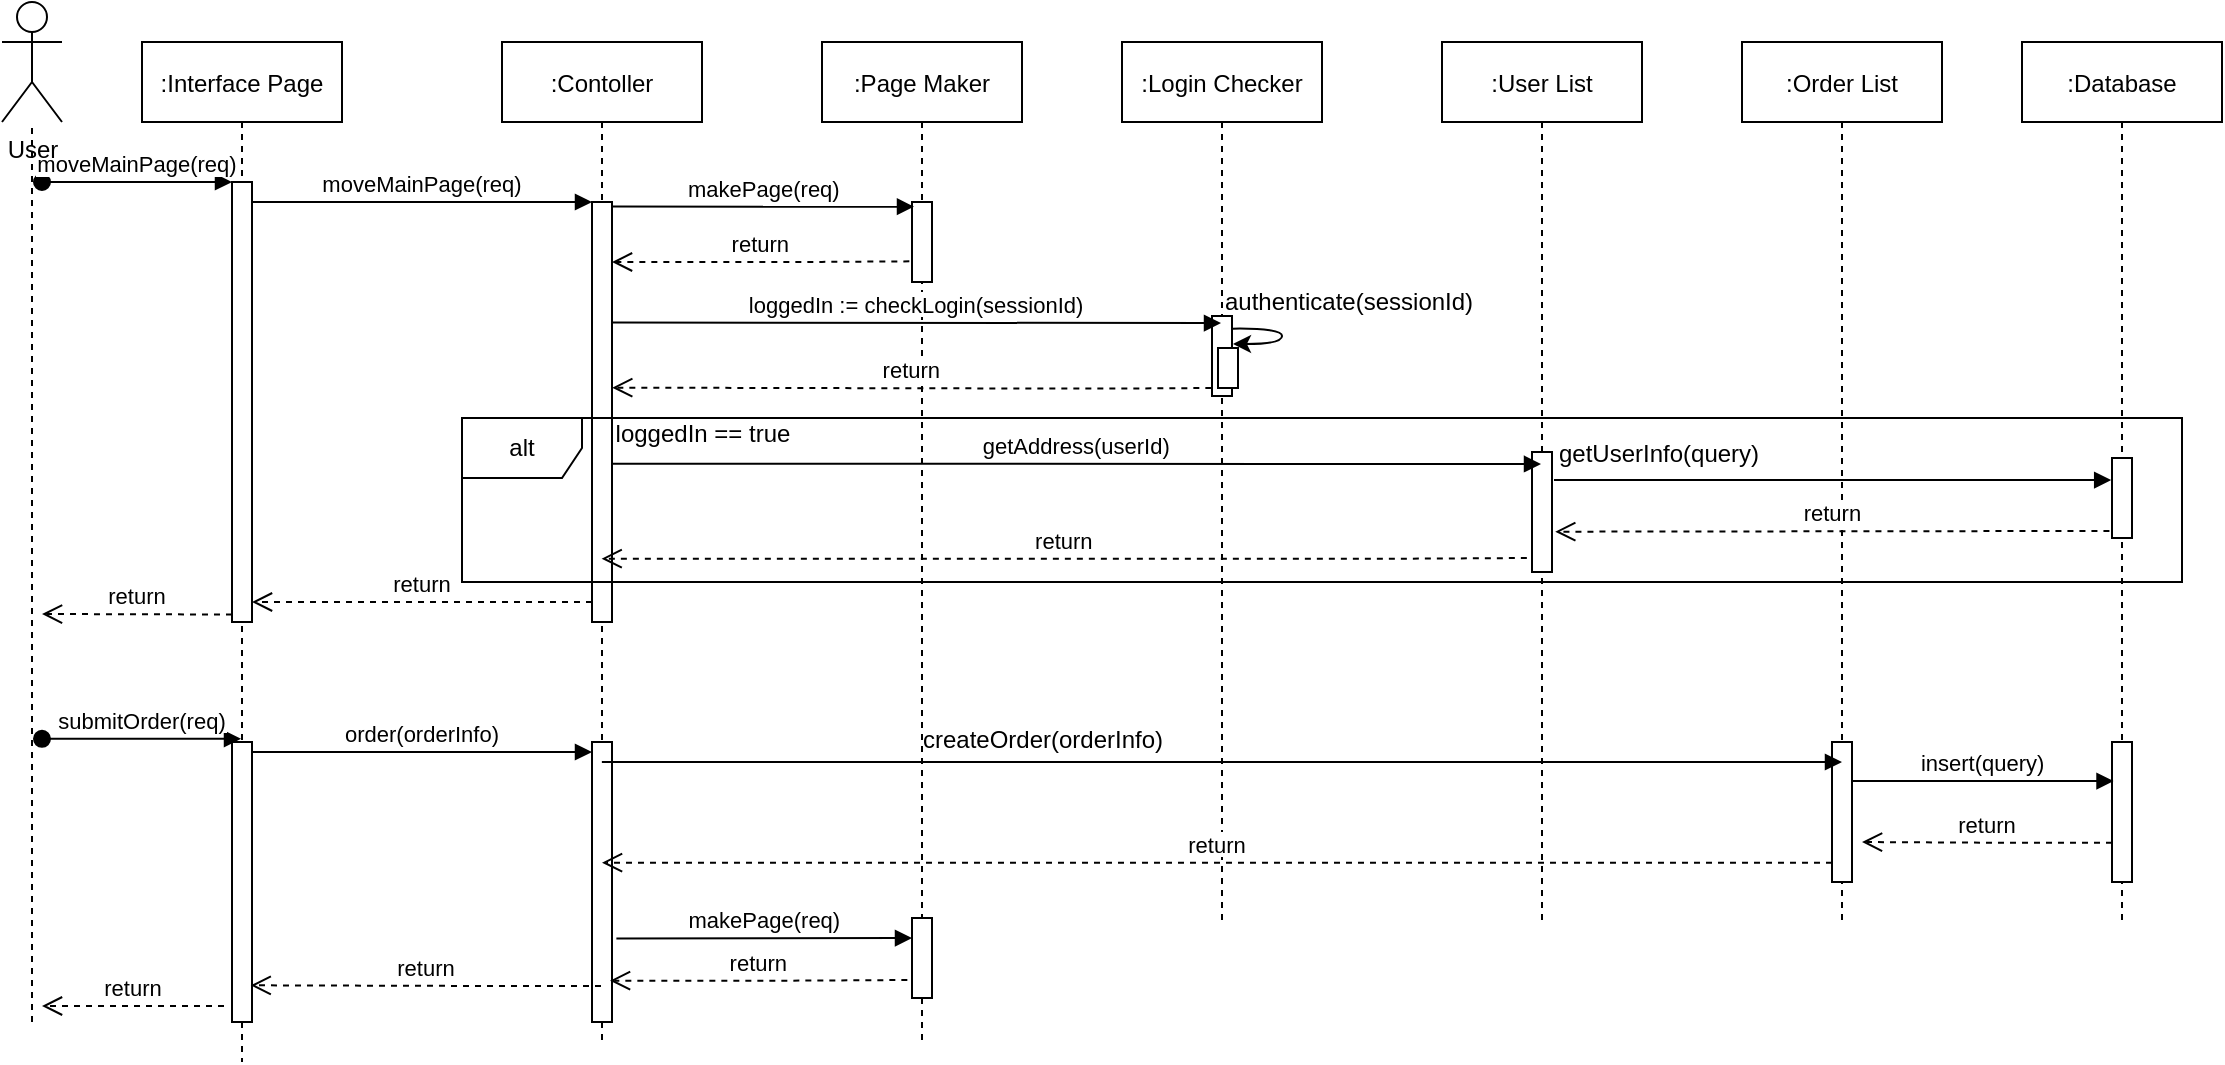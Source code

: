 <mxfile version="14.6.11" type="onedrive"><diagram id="kgpKYQtTHZ0yAKxKKP6v" name="Page-1"><mxGraphModel dx="1426" dy="945" grid="1" gridSize="10" guides="1" tooltips="1" connect="1" arrows="1" fold="1" page="1" pageScale="1" pageWidth="1500" pageHeight="1000" math="0" shadow="0"><root><mxCell id="0"/><mxCell id="1" parent="0"/><mxCell id="3nuBFxr9cyL0pnOWT2aG-1" value=":Interface Page" style="shape=umlLifeline;perimeter=lifelinePerimeter;container=1;collapsible=0;recursiveResize=0;rounded=0;shadow=0;strokeWidth=1;" parent="1" vertex="1"><mxGeometry x="120" y="80" width="100" height="510" as="geometry"/></mxCell><mxCell id="3nuBFxr9cyL0pnOWT2aG-2" value="" style="points=[];perimeter=orthogonalPerimeter;rounded=0;shadow=0;strokeWidth=1;" parent="3nuBFxr9cyL0pnOWT2aG-1" vertex="1"><mxGeometry x="45" y="70" width="10" height="220" as="geometry"/></mxCell><mxCell id="3nuBFxr9cyL0pnOWT2aG-3" value="moveMainPage(req)" style="verticalAlign=bottom;startArrow=oval;endArrow=block;startSize=8;shadow=0;strokeWidth=1;" parent="3nuBFxr9cyL0pnOWT2aG-1" target="3nuBFxr9cyL0pnOWT2aG-2" edge="1"><mxGeometry relative="1" as="geometry"><mxPoint x="-50" y="70" as="sourcePoint"/></mxGeometry></mxCell><mxCell id="El_NA_pvRrOUa3rQmNa3-48" value="" style="points=[];perimeter=orthogonalPerimeter;rounded=0;shadow=0;strokeWidth=1;" parent="3nuBFxr9cyL0pnOWT2aG-1" vertex="1"><mxGeometry x="45" y="350" width="10" height="140" as="geometry"/></mxCell><mxCell id="3nuBFxr9cyL0pnOWT2aG-5" value=":Contoller" style="shape=umlLifeline;perimeter=lifelinePerimeter;container=1;collapsible=0;recursiveResize=0;rounded=0;shadow=0;strokeWidth=1;" parent="1" vertex="1"><mxGeometry x="300" y="80" width="100" height="500" as="geometry"/></mxCell><mxCell id="3nuBFxr9cyL0pnOWT2aG-6" value="" style="points=[];perimeter=orthogonalPerimeter;rounded=0;shadow=0;strokeWidth=1;" parent="3nuBFxr9cyL0pnOWT2aG-5" vertex="1"><mxGeometry x="45" y="80" width="10" height="210" as="geometry"/></mxCell><mxCell id="El_NA_pvRrOUa3rQmNa3-54" value="" style="points=[];perimeter=orthogonalPerimeter;rounded=0;shadow=0;strokeWidth=1;" parent="3nuBFxr9cyL0pnOWT2aG-5" vertex="1"><mxGeometry x="45" y="350" width="10" height="140" as="geometry"/></mxCell><mxCell id="3nuBFxr9cyL0pnOWT2aG-8" value="moveMainPage(req)" style="verticalAlign=bottom;endArrow=block;entryX=0;entryY=0;shadow=0;strokeWidth=1;" parent="1" source="3nuBFxr9cyL0pnOWT2aG-2" target="3nuBFxr9cyL0pnOWT2aG-6" edge="1"><mxGeometry relative="1" as="geometry"><mxPoint x="275" y="160" as="sourcePoint"/></mxGeometry></mxCell><mxCell id="El_NA_pvRrOUa3rQmNa3-11" value=":Page Maker" style="shape=umlLifeline;perimeter=lifelinePerimeter;container=1;collapsible=0;recursiveResize=0;rounded=0;shadow=0;strokeWidth=1;" parent="1" vertex="1"><mxGeometry x="460" y="80" width="100" height="500" as="geometry"/></mxCell><mxCell id="El_NA_pvRrOUa3rQmNa3-12" value="" style="points=[];perimeter=orthogonalPerimeter;rounded=0;shadow=0;strokeWidth=1;" parent="El_NA_pvRrOUa3rQmNa3-11" vertex="1"><mxGeometry x="45" y="80" width="10" height="40" as="geometry"/></mxCell><mxCell id="El_NA_pvRrOUa3rQmNa3-59" value="" style="points=[];perimeter=orthogonalPerimeter;rounded=0;shadow=0;strokeWidth=1;" parent="El_NA_pvRrOUa3rQmNa3-11" vertex="1"><mxGeometry x="45" y="438" width="10" height="40" as="geometry"/></mxCell><mxCell id="El_NA_pvRrOUa3rQmNa3-13" value="makePage(req)" style="verticalAlign=bottom;endArrow=block;entryX=0.1;entryY=0.058;shadow=0;strokeWidth=1;entryDx=0;entryDy=0;entryPerimeter=0;exitX=1.044;exitY=0.011;exitDx=0;exitDy=0;exitPerimeter=0;" parent="1" source="3nuBFxr9cyL0pnOWT2aG-6" target="El_NA_pvRrOUa3rQmNa3-12" edge="1"><mxGeometry relative="1" as="geometry"><mxPoint x="360" y="162" as="sourcePoint"/><mxPoint x="530" y="150" as="targetPoint"/></mxGeometry></mxCell><mxCell id="El_NA_pvRrOUa3rQmNa3-20" value="return" style="verticalAlign=bottom;endArrow=open;dashed=1;endSize=8;shadow=0;strokeWidth=1;exitX=-0.133;exitY=0.742;exitDx=0;exitDy=0;exitPerimeter=0;" parent="1" source="El_NA_pvRrOUa3rQmNa3-12" target="3nuBFxr9cyL0pnOWT2aG-6" edge="1"><mxGeometry relative="1" as="geometry"><mxPoint x="320" y="190" as="targetPoint"/><mxPoint x="490" y="190" as="sourcePoint"/><Array as="points"><mxPoint x="450" y="190"/></Array></mxGeometry></mxCell><mxCell id="El_NA_pvRrOUa3rQmNa3-23" value=":Login Checker" style="shape=umlLifeline;perimeter=lifelinePerimeter;container=1;collapsible=0;recursiveResize=0;rounded=0;shadow=0;strokeWidth=1;" parent="1" vertex="1"><mxGeometry x="610" y="80" width="100" height="440" as="geometry"/></mxCell><mxCell id="El_NA_pvRrOUa3rQmNa3-24" value="" style="points=[];perimeter=orthogonalPerimeter;rounded=0;shadow=0;strokeWidth=1;" parent="El_NA_pvRrOUa3rQmNa3-23" vertex="1"><mxGeometry x="45" y="137" width="10" height="40" as="geometry"/></mxCell><mxCell id="El_NA_pvRrOUa3rQmNa3-27" value="loggedIn := checkLogin(sessionId)" style="verticalAlign=bottom;endArrow=block;shadow=0;strokeWidth=1;exitX=1.004;exitY=0.287;exitDx=0;exitDy=0;exitPerimeter=0;" parent="1" edge="1" source="3nuBFxr9cyL0pnOWT2aG-6"><mxGeometry relative="1" as="geometry"><mxPoint x="370" y="221" as="sourcePoint"/><mxPoint x="659.5" y="220.52" as="targetPoint"/></mxGeometry></mxCell><mxCell id="El_NA_pvRrOUa3rQmNa3-30" value="authenticate(sessionId)" style="text;html=1;align=center;verticalAlign=middle;resizable=0;points=[];autosize=1;strokeColor=none;" parent="1" vertex="1"><mxGeometry x="653" y="200" width="140" height="20" as="geometry"/></mxCell><mxCell id="El_NA_pvRrOUa3rQmNa3-31" value="return" style="verticalAlign=bottom;endArrow=open;dashed=1;endSize=8;shadow=0;strokeWidth=1;exitX=-0.133;exitY=0.742;exitDx=0;exitDy=0;exitPerimeter=0;entryX=1.011;entryY=0.442;entryDx=0;entryDy=0;entryPerimeter=0;" parent="1" target="3nuBFxr9cyL0pnOWT2aG-6" edge="1"><mxGeometry relative="1" as="geometry"><mxPoint x="360" y="253" as="targetPoint"/><mxPoint x="654.67" y="253.0" as="sourcePoint"/><Array as="points"><mxPoint x="601" y="253.32"/></Array></mxGeometry></mxCell><mxCell id="El_NA_pvRrOUa3rQmNa3-32" value=":User List" style="shape=umlLifeline;perimeter=lifelinePerimeter;container=1;collapsible=0;recursiveResize=0;rounded=0;shadow=0;strokeWidth=1;" parent="1" vertex="1"><mxGeometry x="770" y="80" width="100" height="440" as="geometry"/></mxCell><mxCell id="El_NA_pvRrOUa3rQmNa3-33" value="" style="points=[];perimeter=orthogonalPerimeter;rounded=0;shadow=0;strokeWidth=1;" parent="El_NA_pvRrOUa3rQmNa3-32" vertex="1"><mxGeometry x="45" y="205" width="10" height="60" as="geometry"/></mxCell><mxCell id="El_NA_pvRrOUa3rQmNa3-37" value="alt" style="shape=umlFrame;whiteSpace=wrap;html=1;" parent="1" vertex="1"><mxGeometry x="280" y="268" width="860" height="82" as="geometry"/></mxCell><mxCell id="El_NA_pvRrOUa3rQmNa3-38" value="getAddress(userId)" style="verticalAlign=bottom;endArrow=block;shadow=0;strokeWidth=1;exitX=1.011;exitY=0.623;exitDx=0;exitDy=0;exitPerimeter=0;" parent="1" edge="1" source="3nuBFxr9cyL0pnOWT2aG-6"><mxGeometry relative="1" as="geometry"><mxPoint x="360" y="291" as="sourcePoint"/><mxPoint x="819.5" y="291.0" as="targetPoint"/></mxGeometry></mxCell><mxCell id="El_NA_pvRrOUa3rQmNa3-40" value="return" style="verticalAlign=bottom;endArrow=open;dashed=1;endSize=8;shadow=0;strokeWidth=1;exitX=-0.133;exitY=0.742;exitDx=0;exitDy=0;exitPerimeter=0;" parent="1" edge="1"><mxGeometry relative="1" as="geometry"><mxPoint x="349.81" y="338.32" as="targetPoint"/><mxPoint x="812.43" y="338" as="sourcePoint"/><Array as="points"><mxPoint x="758.76" y="338.32"/></Array></mxGeometry></mxCell><mxCell id="El_NA_pvRrOUa3rQmNa3-41" value="" style="curved=1;endArrow=classic;html=1;exitX=1.033;exitY=0.083;exitDx=0;exitDy=0;exitPerimeter=0;entryX=0.75;entryY=0;entryDx=0;entryDy=0;" parent="1" edge="1"><mxGeometry width="50" height="50" relative="1" as="geometry"><mxPoint x="665.4" y="223.32" as="sourcePoint"/><mxPoint x="665.5" y="231" as="targetPoint"/><Array as="points"><mxPoint x="690.07" y="223"/><mxPoint x="690" y="231"/></Array></mxGeometry></mxCell><mxCell id="El_NA_pvRrOUa3rQmNa3-43" value="getUserInfo(query)" style="text;html=1;align=center;verticalAlign=middle;resizable=0;points=[];autosize=1;strokeColor=none;" parent="1" vertex="1"><mxGeometry x="818" y="276" width="120" height="20" as="geometry"/></mxCell><mxCell id="El_NA_pvRrOUa3rQmNa3-44" value="loggedIn == true" style="text;html=1;align=center;verticalAlign=middle;resizable=0;points=[];autosize=1;strokeColor=none;" parent="1" vertex="1"><mxGeometry x="350" y="266" width="100" height="20" as="geometry"/></mxCell><mxCell id="El_NA_pvRrOUa3rQmNa3-45" value="return" style="verticalAlign=bottom;endArrow=open;dashed=1;endSize=8;exitX=0;exitY=0.95;shadow=0;strokeWidth=1;" parent="1" edge="1"><mxGeometry relative="1" as="geometry"><mxPoint x="175" y="360" as="targetPoint"/><mxPoint x="345" y="360.0" as="sourcePoint"/></mxGeometry></mxCell><mxCell id="El_NA_pvRrOUa3rQmNa3-46" value="submitOrder(req)" style="verticalAlign=bottom;startArrow=oval;endArrow=block;startSize=8;shadow=0;strokeWidth=1;" parent="1" target="3nuBFxr9cyL0pnOWT2aG-1" edge="1"><mxGeometry relative="1" as="geometry"><mxPoint x="70" y="428.41" as="sourcePoint"/><mxPoint x="130" y="428.41" as="targetPoint"/></mxGeometry></mxCell><mxCell id="El_NA_pvRrOUa3rQmNa3-50" value=":Order List" style="shape=umlLifeline;perimeter=lifelinePerimeter;container=1;collapsible=0;recursiveResize=0;rounded=0;shadow=0;strokeWidth=1;" parent="1" vertex="1"><mxGeometry x="920" y="80" width="100" height="440" as="geometry"/></mxCell><mxCell id="El_NA_pvRrOUa3rQmNa3-51" value="" style="points=[];perimeter=orthogonalPerimeter;rounded=0;shadow=0;strokeWidth=1;" parent="El_NA_pvRrOUa3rQmNa3-50" vertex="1"><mxGeometry x="45" y="350" width="10" height="70" as="geometry"/></mxCell><mxCell id="El_NA_pvRrOUa3rQmNa3-53" value="createOrder(orderInfo)" style="text;html=1;align=center;verticalAlign=middle;resizable=0;points=[];autosize=1;strokeColor=none;" parent="1" vertex="1"><mxGeometry x="500" y="419" width="140" height="20" as="geometry"/></mxCell><mxCell id="El_NA_pvRrOUa3rQmNa3-55" value="order(orderInfo)" style="verticalAlign=bottom;endArrow=block;entryX=0;entryY=0;shadow=0;strokeWidth=1;" parent="1" edge="1"><mxGeometry relative="1" as="geometry"><mxPoint x="175" y="435" as="sourcePoint"/><mxPoint x="345" y="435" as="targetPoint"/></mxGeometry></mxCell><mxCell id="El_NA_pvRrOUa3rQmNa3-60" value="makePage(req)" style="verticalAlign=bottom;endArrow=block;entryX=-0.019;entryY=0.095;shadow=0;strokeWidth=1;entryDx=0;entryDy=0;entryPerimeter=0;" parent="1" edge="1"><mxGeometry relative="1" as="geometry"><mxPoint x="357.19" y="528.2" as="sourcePoint"/><mxPoint x="505.0" y="528" as="targetPoint"/></mxGeometry></mxCell><mxCell id="El_NA_pvRrOUa3rQmNa3-64" value="return" style="verticalAlign=bottom;endArrow=open;dashed=1;endSize=8;shadow=0;strokeWidth=1;exitX=-0.133;exitY=0.742;exitDx=0;exitDy=0;exitPerimeter=0;" parent="1" edge="1"><mxGeometry relative="1" as="geometry"><mxPoint x="354" y="549.32" as="targetPoint"/><mxPoint x="502.67" y="549" as="sourcePoint"/><Array as="points"><mxPoint x="449" y="549.32"/></Array></mxGeometry></mxCell><mxCell id="El_NA_pvRrOUa3rQmNa3-65" value="return" style="verticalAlign=bottom;endArrow=open;dashed=1;endSize=8;shadow=0;strokeWidth=1;entryX=0.933;entryY=0.869;entryDx=0;entryDy=0;entryPerimeter=0;" parent="1" source="3nuBFxr9cyL0pnOWT2aG-5" target="El_NA_pvRrOUa3rQmNa3-48" edge="1"><mxGeometry relative="1" as="geometry"><mxPoint x="180" y="500" as="targetPoint"/><mxPoint x="348.67" y="500.0" as="sourcePoint"/><Array as="points"><mxPoint x="295" y="552"/></Array></mxGeometry></mxCell><mxCell id="N6bNz-4OBHax5fq7yYqd-1" value="User" style="shape=umlActor;verticalLabelPosition=bottom;verticalAlign=top;html=1;outlineConnect=0;" parent="1" vertex="1"><mxGeometry x="50" y="60" width="30" height="60" as="geometry"/></mxCell><mxCell id="N6bNz-4OBHax5fq7yYqd-3" value="" style="endArrow=none;dashed=1;html=1;" parent="1" target="N6bNz-4OBHax5fq7yYqd-1" edge="1"><mxGeometry width="50" height="50" relative="1" as="geometry"><mxPoint x="65" y="570" as="sourcePoint"/><mxPoint x="80" y="210" as="targetPoint"/></mxGeometry></mxCell><mxCell id="N6bNz-4OBHax5fq7yYqd-4" value="" style="rounded=0;whiteSpace=wrap;html=1;" parent="1" vertex="1"><mxGeometry x="658" y="233" width="10" height="20" as="geometry"/></mxCell><mxCell id="N6bNz-4OBHax5fq7yYqd-6" value=":Database" style="shape=umlLifeline;perimeter=lifelinePerimeter;container=1;collapsible=0;recursiveResize=0;rounded=0;shadow=0;strokeWidth=1;" parent="1" vertex="1"><mxGeometry x="1060" y="80" width="100" height="440" as="geometry"/></mxCell><mxCell id="N6bNz-4OBHax5fq7yYqd-7" value="" style="points=[];perimeter=orthogonalPerimeter;rounded=0;shadow=0;strokeWidth=1;" parent="N6bNz-4OBHax5fq7yYqd-6" vertex="1"><mxGeometry x="45" y="350" width="10" height="70" as="geometry"/></mxCell><mxCell id="N6bNz-4OBHax5fq7yYqd-17" value="" style="points=[];perimeter=orthogonalPerimeter;rounded=0;shadow=0;strokeWidth=1;" parent="N6bNz-4OBHax5fq7yYqd-6" vertex="1"><mxGeometry x="45" y="208" width="10" height="40" as="geometry"/></mxCell><mxCell id="N6bNz-4OBHax5fq7yYqd-9" value="insert(query)" style="verticalAlign=bottom;endArrow=block;shadow=0;strokeWidth=1;exitX=0.981;exitY=0.279;exitDx=0;exitDy=0;exitPerimeter=0;entryX=0.076;entryY=0.279;entryDx=0;entryDy=0;entryPerimeter=0;" parent="1" source="El_NA_pvRrOUa3rQmNa3-51" target="N6bNz-4OBHax5fq7yYqd-7" edge="1"><mxGeometry relative="1" as="geometry"><mxPoint x="980" y="450" as="sourcePoint"/><mxPoint x="1100" y="450" as="targetPoint"/></mxGeometry></mxCell><mxCell id="N6bNz-4OBHax5fq7yYqd-11" value="return" style="verticalAlign=bottom;endArrow=open;dashed=1;endSize=8;shadow=0;strokeWidth=1;" parent="1" source="N6bNz-4OBHax5fq7yYqd-7" edge="1"><mxGeometry relative="1" as="geometry"><mxPoint x="980" y="480" as="targetPoint"/><mxPoint x="1088.67" y="480" as="sourcePoint"/><Array as="points"><mxPoint x="1035" y="480.32"/></Array></mxGeometry></mxCell><mxCell id="N6bNz-4OBHax5fq7yYqd-12" value="return" style="verticalAlign=bottom;endArrow=open;dashed=1;endSize=8;shadow=0;strokeWidth=1;" parent="1" target="3nuBFxr9cyL0pnOWT2aG-5" edge="1"><mxGeometry relative="1" as="geometry"><mxPoint x="840" y="490" as="targetPoint"/><mxPoint x="965" y="490.32" as="sourcePoint"/><Array as="points"><mxPoint x="895" y="490.32"/></Array></mxGeometry></mxCell><mxCell id="N6bNz-4OBHax5fq7yYqd-13" value="return" style="verticalAlign=bottom;endArrow=open;dashed=1;endSize=8;shadow=0;strokeWidth=1;" parent="1" edge="1"><mxGeometry relative="1" as="geometry"><mxPoint x="70" y="562" as="targetPoint"/><mxPoint x="161" y="562" as="sourcePoint"/><Array as="points"><mxPoint x="160.67" y="562"/></Array></mxGeometry></mxCell><mxCell id="yaCcklakaOmxCU1F8IZx-2" value="" style="verticalAlign=bottom;endArrow=block;shadow=0;strokeWidth=1;" parent="1" edge="1"><mxGeometry relative="1" as="geometry"><mxPoint x="349.929" y="440" as="sourcePoint"/><mxPoint x="970" y="440" as="targetPoint"/></mxGeometry></mxCell><mxCell id="N6bNz-4OBHax5fq7yYqd-15" value="" style="verticalAlign=bottom;endArrow=block;shadow=0;strokeWidth=1;entryX=-0.041;entryY=0.276;entryDx=0;entryDy=0;entryPerimeter=0;" parent="1" target="N6bNz-4OBHax5fq7yYqd-17" edge="1"><mxGeometry relative="1" as="geometry"><mxPoint x="826" y="299" as="sourcePoint"/><mxPoint x="1102.48" y="273.72" as="targetPoint"/></mxGeometry></mxCell><mxCell id="N6bNz-4OBHax5fq7yYqd-16" value="return" style="verticalAlign=bottom;endArrow=open;dashed=1;endSize=8;shadow=0;strokeWidth=1;entryX=1.162;entryY=0.664;entryDx=0;entryDy=0;entryPerimeter=0;exitX=-0.128;exitY=0.912;exitDx=0;exitDy=0;exitPerimeter=0;" parent="1" source="N6bNz-4OBHax5fq7yYqd-17" target="El_NA_pvRrOUa3rQmNa3-33" edge="1"><mxGeometry relative="1" as="geometry"><mxPoint x="980" y="350.0" as="targetPoint"/><mxPoint x="1102" y="317" as="sourcePoint"/><Array as="points"/></mxGeometry></mxCell><mxCell id="WTCR7Tppf2_nEDLZXMGy-1" value="return" style="verticalAlign=bottom;endArrow=open;dashed=1;endSize=8;shadow=0;strokeWidth=1;exitX=0;exitY=0.983;exitDx=0;exitDy=0;exitPerimeter=0;" edge="1" parent="1" source="3nuBFxr9cyL0pnOWT2aG-2"><mxGeometry relative="1" as="geometry"><mxPoint x="70" y="366" as="targetPoint"/><mxPoint x="160" y="347" as="sourcePoint"/></mxGeometry></mxCell></root></mxGraphModel></diagram></mxfile>
